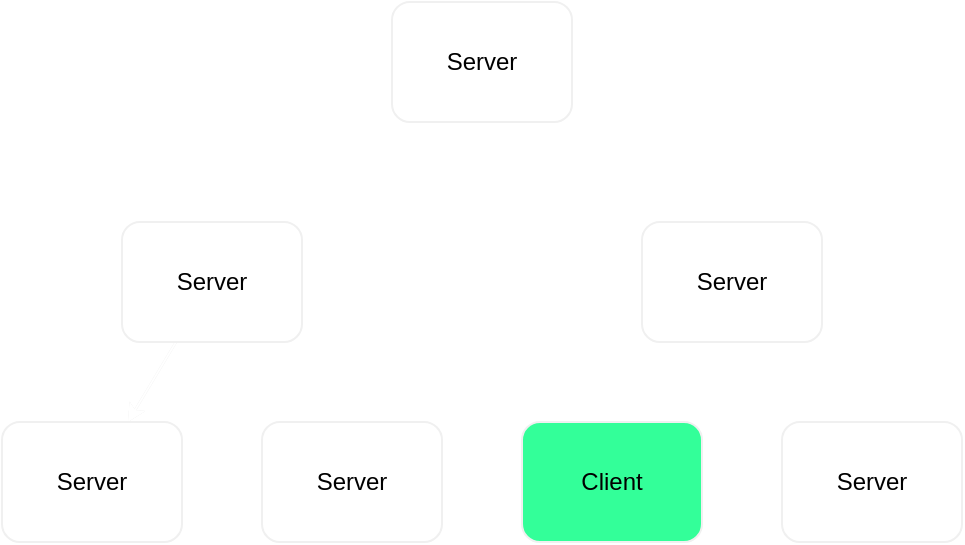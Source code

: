 <mxfile>
    <diagram id="EDtYugUIYbyTY-ylJdwN" name="Page-1">
        <mxGraphModel dx="469" dy="324" grid="1" gridSize="10" guides="1" tooltips="1" connect="1" arrows="1" fold="1" page="1" pageScale="1" pageWidth="827" pageHeight="1169" math="0" shadow="0">
            <root>
                <mxCell id="0"/>
                <mxCell id="1" parent="0"/>
                <mxCell id="21" value="" style="edgeStyle=none;html=1;strokeColor=#FFFFFF;" edge="1" parent="1" source="23" target="28">
                    <mxGeometry relative="1" as="geometry"/>
                </mxCell>
                <mxCell id="22" value="" style="edgeStyle=none;html=1;strokeColor=#FFFFFF;" edge="1" parent="1" source="23">
                    <mxGeometry relative="1" as="geometry">
                        <mxPoint x="472.273" y="130" as="targetPoint"/>
                    </mxGeometry>
                </mxCell>
                <mxCell id="23" value="Server" style="rounded=1;whiteSpace=wrap;html=1;strokeColor=#F0F0F0;" vertex="1" parent="1">
                    <mxGeometry x="335" y="20" width="90" height="60" as="geometry"/>
                </mxCell>
                <mxCell id="24" value="" style="edgeStyle=none;html=1;strokeColor=#F0F0F0;" edge="1" parent="1" source="28" target="29">
                    <mxGeometry relative="1" as="geometry"/>
                </mxCell>
                <mxCell id="25" value="" style="edgeStyle=none;html=1;strokeColor=#F0F0F0;" edge="1" parent="1" source="28" target="29">
                    <mxGeometry relative="1" as="geometry"/>
                </mxCell>
                <mxCell id="26" value="" style="edgeStyle=none;html=1;strokeColor=#FFFFFF;" edge="1" parent="1" source="28" target="29">
                    <mxGeometry relative="1" as="geometry"/>
                </mxCell>
                <mxCell id="27" value="" style="edgeStyle=none;html=1;strokeColor=#FFFFFF;" edge="1" parent="1" source="28" target="30">
                    <mxGeometry relative="1" as="geometry"/>
                </mxCell>
                <mxCell id="28" value="Server" style="rounded=1;whiteSpace=wrap;html=1;strokeColor=#F0F0F0;" vertex="1" parent="1">
                    <mxGeometry x="200" y="130" width="90" height="60" as="geometry"/>
                </mxCell>
                <mxCell id="29" value="Server" style="rounded=1;whiteSpace=wrap;html=1;strokeColor=#F0F0F0;" vertex="1" parent="1">
                    <mxGeometry x="140" y="230" width="90" height="60" as="geometry"/>
                </mxCell>
                <mxCell id="30" value="Server" style="rounded=1;whiteSpace=wrap;html=1;strokeColor=#F0F0F0;" vertex="1" parent="1">
                    <mxGeometry x="270" y="230" width="90" height="60" as="geometry"/>
                </mxCell>
                <mxCell id="31" style="edgeStyle=none;html=1;entryX=0.75;entryY=0;entryDx=0;entryDy=0;fontColor=#F0F0F0;strokeColor=#FFFFFF;" edge="1" parent="1" source="33" target="34">
                    <mxGeometry relative="1" as="geometry"/>
                </mxCell>
                <mxCell id="32" style="edgeStyle=none;html=1;entryX=0.25;entryY=0;entryDx=0;entryDy=0;fontColor=#F0F0F0;strokeColor=#FFFFFF;" edge="1" parent="1" source="33" target="35">
                    <mxGeometry relative="1" as="geometry"/>
                </mxCell>
                <mxCell id="33" value="Server" style="rounded=1;whiteSpace=wrap;html=1;strokeColor=#F0F0F0;" vertex="1" parent="1">
                    <mxGeometry x="460" y="130" width="90" height="60" as="geometry"/>
                </mxCell>
                <mxCell id="34" value="Client" style="rounded=1;whiteSpace=wrap;html=1;strokeColor=#F0F0F0;fillColor=#33FF99;fontColor=#000000;" vertex="1" parent="1">
                    <mxGeometry x="400" y="230" width="90" height="60" as="geometry"/>
                </mxCell>
                <mxCell id="35" value="Server" style="rounded=1;whiteSpace=wrap;html=1;strokeColor=#F0F0F0;" vertex="1" parent="1">
                    <mxGeometry x="530" y="230" width="90" height="60" as="geometry"/>
                </mxCell>
            </root>
        </mxGraphModel>
    </diagram>
</mxfile>